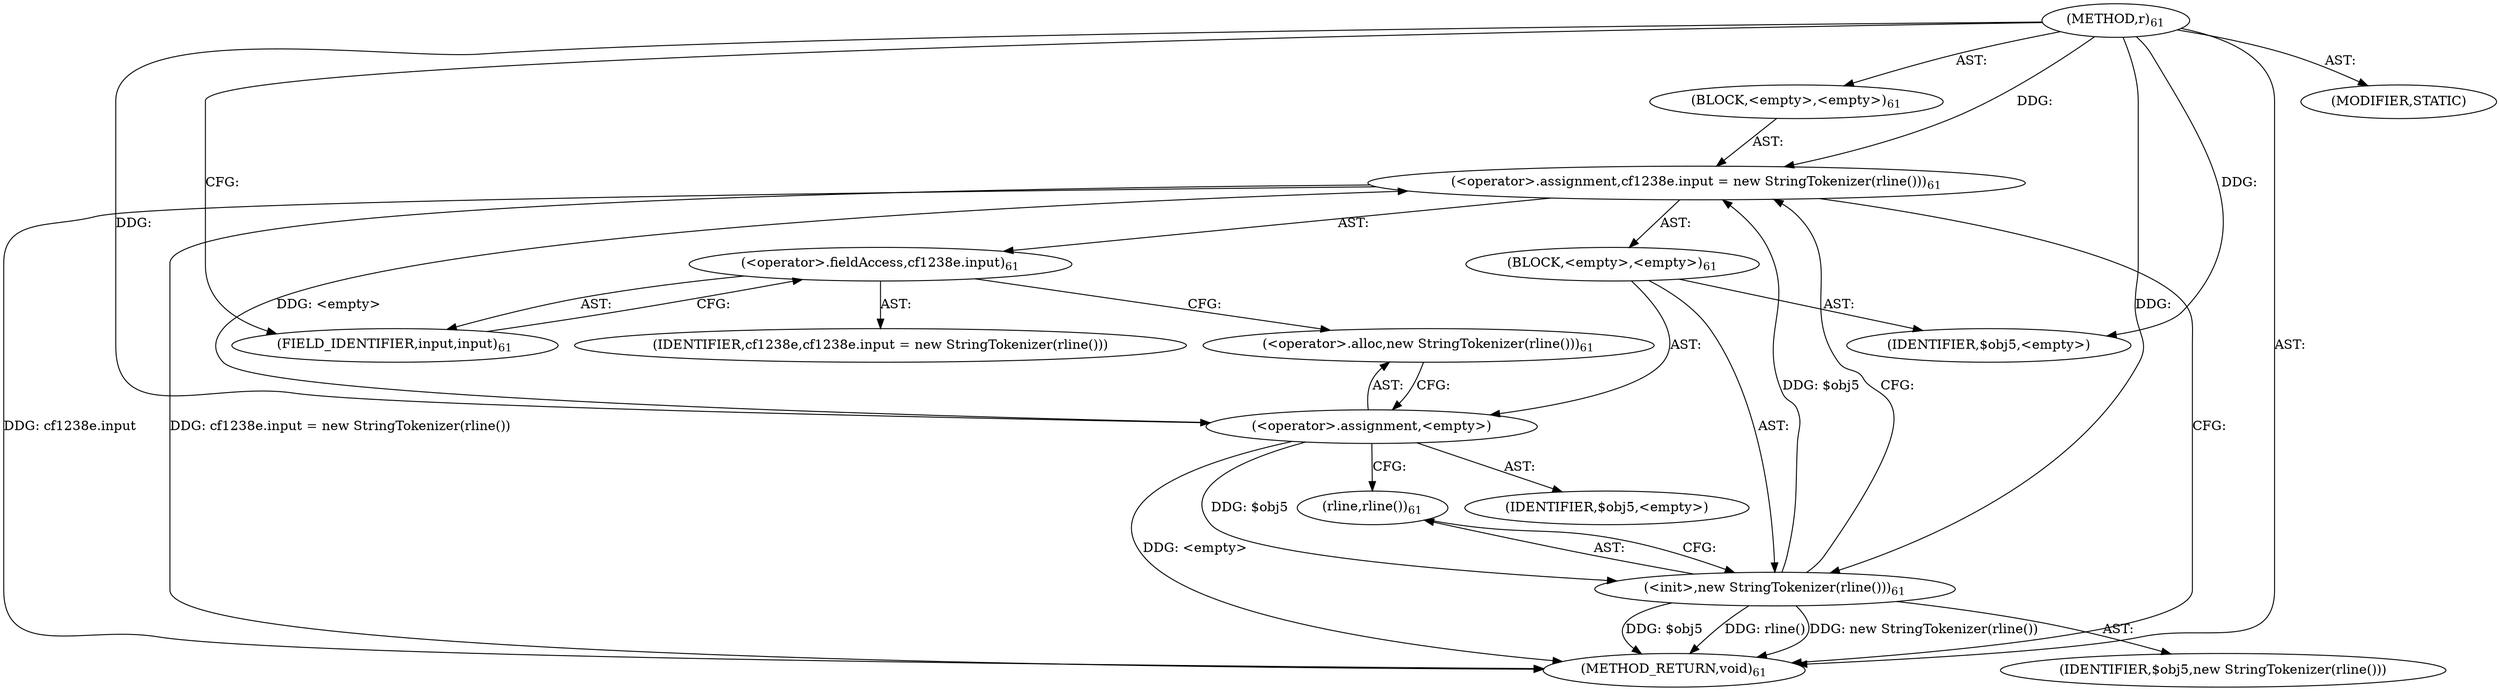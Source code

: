 digraph "r" {  
"319" [label = <(METHOD,r)<SUB>61</SUB>> ]
"320" [label = <(BLOCK,&lt;empty&gt;,&lt;empty&gt;)<SUB>61</SUB>> ]
"321" [label = <(&lt;operator&gt;.assignment,cf1238e.input = new StringTokenizer(rline()))<SUB>61</SUB>> ]
"322" [label = <(&lt;operator&gt;.fieldAccess,cf1238e.input)<SUB>61</SUB>> ]
"323" [label = <(IDENTIFIER,cf1238e,cf1238e.input = new StringTokenizer(rline()))> ]
"324" [label = <(FIELD_IDENTIFIER,input,input)<SUB>61</SUB>> ]
"325" [label = <(BLOCK,&lt;empty&gt;,&lt;empty&gt;)<SUB>61</SUB>> ]
"326" [label = <(&lt;operator&gt;.assignment,&lt;empty&gt;)> ]
"327" [label = <(IDENTIFIER,$obj5,&lt;empty&gt;)> ]
"328" [label = <(&lt;operator&gt;.alloc,new StringTokenizer(rline()))<SUB>61</SUB>> ]
"329" [label = <(&lt;init&gt;,new StringTokenizer(rline()))<SUB>61</SUB>> ]
"330" [label = <(IDENTIFIER,$obj5,new StringTokenizer(rline()))> ]
"331" [label = <(rline,rline())<SUB>61</SUB>> ]
"332" [label = <(IDENTIFIER,$obj5,&lt;empty&gt;)> ]
"333" [label = <(MODIFIER,STATIC)> ]
"334" [label = <(METHOD_RETURN,void)<SUB>61</SUB>> ]
  "319" -> "320"  [ label = "AST: "] 
  "319" -> "333"  [ label = "AST: "] 
  "319" -> "334"  [ label = "AST: "] 
  "320" -> "321"  [ label = "AST: "] 
  "321" -> "322"  [ label = "AST: "] 
  "321" -> "325"  [ label = "AST: "] 
  "322" -> "323"  [ label = "AST: "] 
  "322" -> "324"  [ label = "AST: "] 
  "325" -> "326"  [ label = "AST: "] 
  "325" -> "329"  [ label = "AST: "] 
  "325" -> "332"  [ label = "AST: "] 
  "326" -> "327"  [ label = "AST: "] 
  "326" -> "328"  [ label = "AST: "] 
  "329" -> "330"  [ label = "AST: "] 
  "329" -> "331"  [ label = "AST: "] 
  "321" -> "334"  [ label = "CFG: "] 
  "322" -> "328"  [ label = "CFG: "] 
  "324" -> "322"  [ label = "CFG: "] 
  "326" -> "331"  [ label = "CFG: "] 
  "329" -> "321"  [ label = "CFG: "] 
  "328" -> "326"  [ label = "CFG: "] 
  "331" -> "329"  [ label = "CFG: "] 
  "319" -> "324"  [ label = "CFG: "] 
  "321" -> "334"  [ label = "DDG: cf1238e.input"] 
  "326" -> "334"  [ label = "DDG: &lt;empty&gt;"] 
  "329" -> "334"  [ label = "DDG: $obj5"] 
  "329" -> "334"  [ label = "DDG: rline()"] 
  "329" -> "334"  [ label = "DDG: new StringTokenizer(rline())"] 
  "321" -> "334"  [ label = "DDG: cf1238e.input = new StringTokenizer(rline())"] 
  "326" -> "321"  [ label = "DDG: &lt;empty&gt;"] 
  "329" -> "321"  [ label = "DDG: $obj5"] 
  "319" -> "321"  [ label = "DDG: "] 
  "319" -> "326"  [ label = "DDG: "] 
  "319" -> "332"  [ label = "DDG: "] 
  "326" -> "329"  [ label = "DDG: $obj5"] 
  "319" -> "329"  [ label = "DDG: "] 
}
